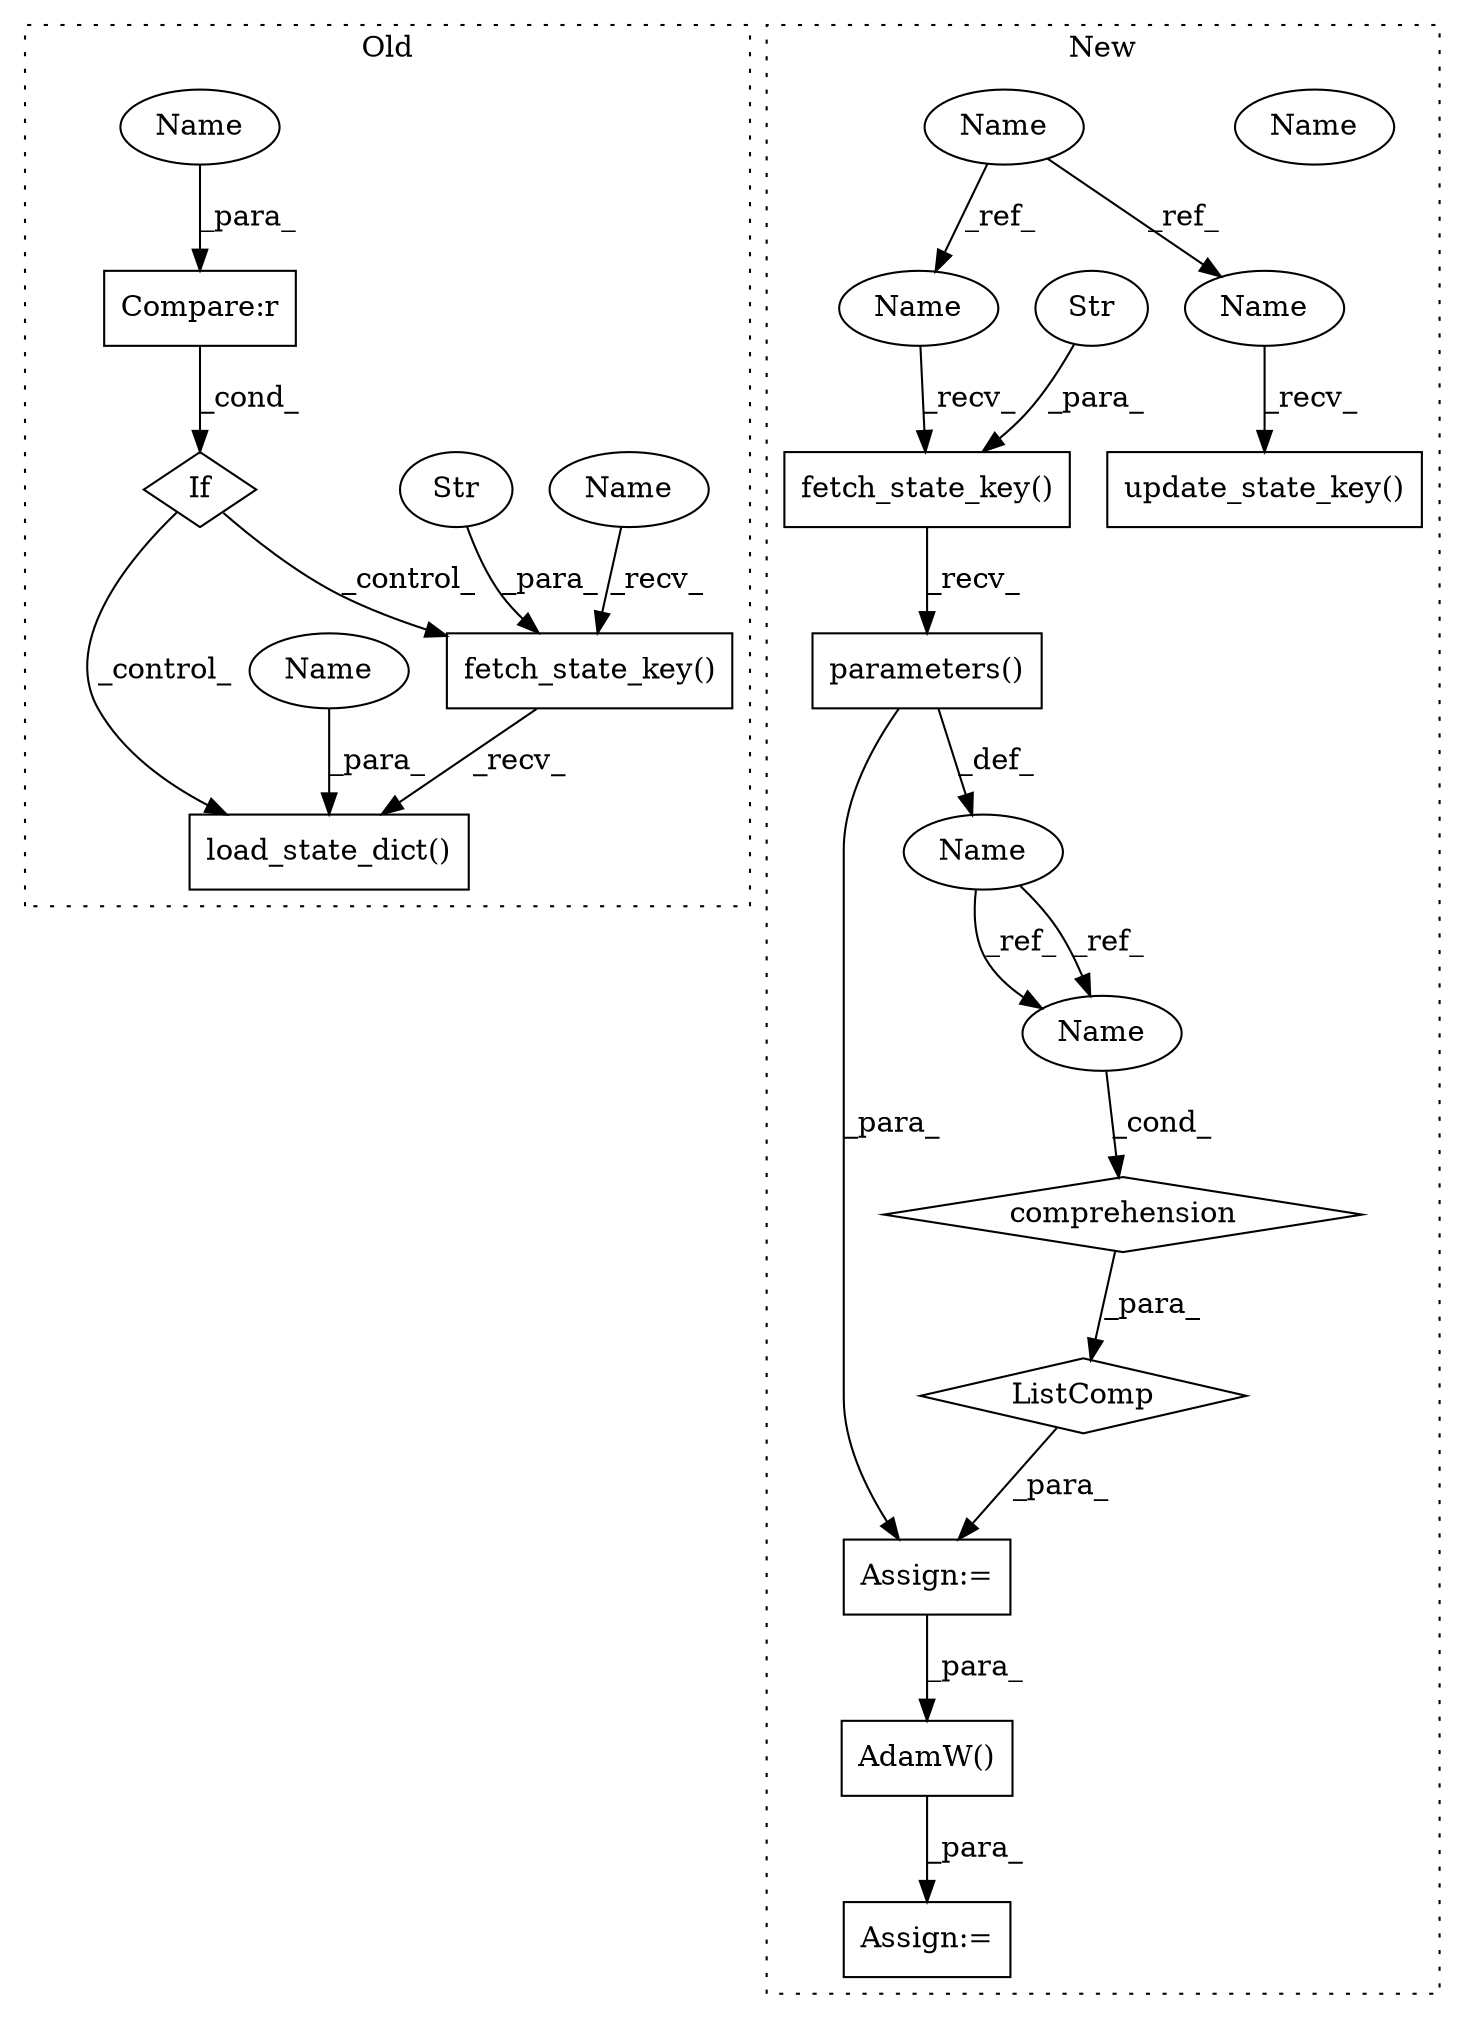 digraph G {
subgraph cluster0 {
1 [label="load_state_dict()" a="75" s="3850,3921" l="55,1" shape="box"];
6 [label="Compare:r" a="40" s="3812" l="28" shape="box"];
7 [label="If" a="96" s="3809" l="3" shape="diamond"];
14 [label="fetch_state_key()" a="75" s="3850,3887" l="23,1" shape="box"];
15 [label="Str" a="66" s="3873" l="14" shape="ellipse"];
20 [label="Name" a="87" s="3812" l="16" shape="ellipse"];
21 [label="Name" a="87" s="3905" l="16" shape="ellipse"];
23 [label="Name" a="87" s="3850" l="6" shape="ellipse"];
label = "Old";
style="dotted";
}
subgraph cluster1 {
2 [label="ListComp" a="106" s="3418" l="96" shape="diamond"];
3 [label="comprehension" a="45" s="3430" l="3" shape="diamond"];
4 [label="Assign:=" a="68" s="3524" l="3" shape="box"];
5 [label="Assign:=" a="68" s="3415" l="3" shape="box"];
8 [label="parameters()" a="75" s="3439" l="42" shape="box"];
9 [label="Name" a="87" s="3434" l="1" shape="ellipse"];
10 [label="Name" a="87" s="3428" l="1" shape="ellipse"];
11 [label="AdamW()" a="75" s="3527,3564" l="27,77" shape="box"];
12 [label="fetch_state_key()" a="75" s="3439,3467" l="23,1" shape="box"];
13 [label="Str" a="66" s="3462" l="5" shape="ellipse"];
16 [label="Name" a="87" s="3206" l="6" shape="ellipse"];
17 [label="update_state_key()" a="75" s="3646" l="40" shape="box"];
18 [label="Name" a="87" s="3439" l="6" shape="ellipse"];
19 [label="Name" a="87" s="3646" l="6" shape="ellipse"];
22 [label="Name" a="87" s="3428" l="1" shape="ellipse"];
label = "New";
style="dotted";
}
2 -> 5 [label="_para_"];
3 -> 2 [label="_para_"];
5 -> 11 [label="_para_"];
6 -> 7 [label="_cond_"];
7 -> 14 [label="_control_"];
7 -> 1 [label="_control_"];
8 -> 5 [label="_para_"];
8 -> 9 [label="_def_"];
9 -> 22 [label="_ref_"];
9 -> 22 [label="_ref_"];
11 -> 4 [label="_para_"];
12 -> 8 [label="_recv_"];
13 -> 12 [label="_para_"];
14 -> 1 [label="_recv_"];
15 -> 14 [label="_para_"];
16 -> 19 [label="_ref_"];
16 -> 18 [label="_ref_"];
18 -> 12 [label="_recv_"];
19 -> 17 [label="_recv_"];
20 -> 6 [label="_para_"];
21 -> 1 [label="_para_"];
22 -> 3 [label="_cond_"];
23 -> 14 [label="_recv_"];
}